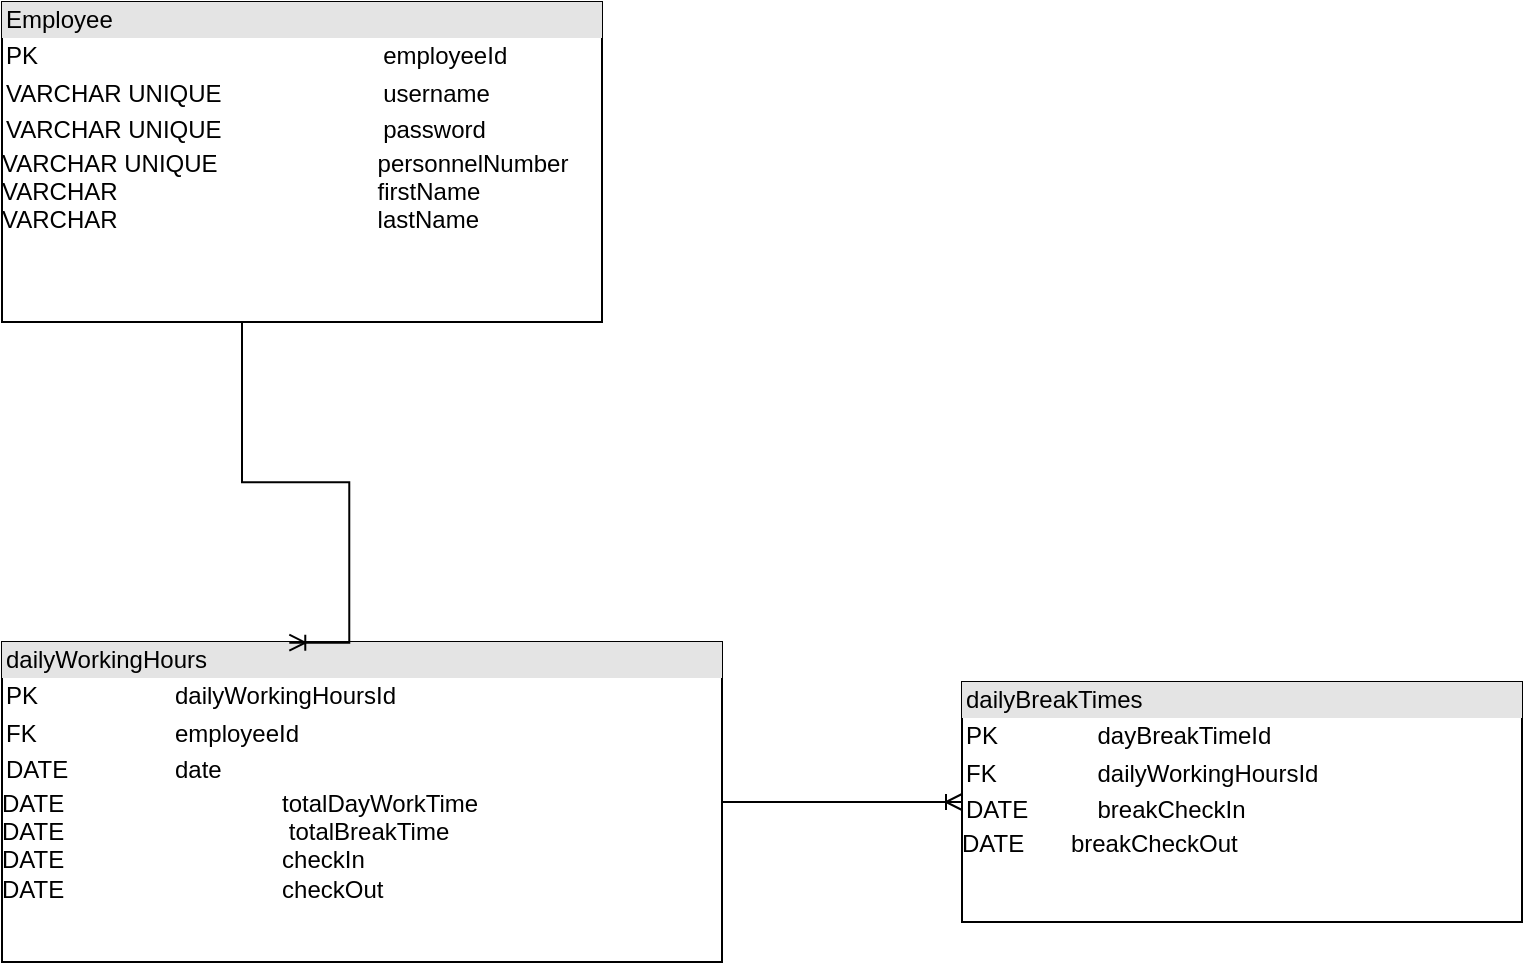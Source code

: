 <mxfile version="16.5.1" type="device"><diagram id="lYhOc_OW8Apbjgn_yY4h" name="Seite-1"><mxGraphModel dx="913" dy="492" grid="1" gridSize="10" guides="1" tooltips="1" connect="1" arrows="1" fold="1" page="1" pageScale="1" pageWidth="827" pageHeight="1169" math="0" shadow="0"><root><mxCell id="0"/><mxCell id="1" parent="0"/><mxCell id="Y-IUrjeSignf7rXEPRe--1" value="&lt;div style=&quot;box-sizing: border-box ; width: 100% ; background: #e4e4e4 ; padding: 2px&quot;&gt;Employee&lt;/div&gt;&lt;table style=&quot;width: 100% ; font-size: 1em&quot; cellpadding=&quot;2&quot; cellspacing=&quot;0&quot;&gt;&lt;tbody&gt;&lt;tr&gt;&lt;td&gt;PK&lt;/td&gt;&lt;td&gt;employeeId&lt;/td&gt;&lt;/tr&gt;&lt;tr&gt;&lt;td&gt;VARCHAR UNIQUE&lt;/td&gt;&lt;td&gt;username&lt;/td&gt;&lt;/tr&gt;&lt;tr&gt;&lt;td&gt;VARCHAR UNIQUE&lt;/td&gt;&lt;td&gt;password&lt;/td&gt;&lt;/tr&gt;&lt;/tbody&gt;&lt;/table&gt;VARCHAR UNIQUE&amp;nbsp; &amp;nbsp; &amp;nbsp; &amp;nbsp; &amp;nbsp; &amp;nbsp; &amp;nbsp; &amp;nbsp; &amp;nbsp; &amp;nbsp; &amp;nbsp; &amp;nbsp; personnelNumber&lt;br&gt;VARCHAR&amp;nbsp; &amp;nbsp; &amp;nbsp; &amp;nbsp; &amp;nbsp; &amp;nbsp; &amp;nbsp; &amp;nbsp; &amp;nbsp; &amp;nbsp; &amp;nbsp; &amp;nbsp; &amp;nbsp; &amp;nbsp; &amp;nbsp; &amp;nbsp; &amp;nbsp; &amp;nbsp; &amp;nbsp; &amp;nbsp;firstName&lt;br&gt;VARCHAR&amp;nbsp; &amp;nbsp; &amp;nbsp; &amp;nbsp; &amp;nbsp; &amp;nbsp; &amp;nbsp; &amp;nbsp; &amp;nbsp; &amp;nbsp; &amp;nbsp; &amp;nbsp; &amp;nbsp; &amp;nbsp; &amp;nbsp; &amp;nbsp; &amp;nbsp; &amp;nbsp; &amp;nbsp; &amp;nbsp;lastName" style="verticalAlign=top;align=left;overflow=fill;html=1;" parent="1" vertex="1"><mxGeometry x="40" y="40" width="300" height="160" as="geometry"/></mxCell><mxCell id="Y-IUrjeSignf7rXEPRe--22" value="&lt;div style=&quot;box-sizing: border-box ; width: 100% ; background: #e4e4e4 ; padding: 2px&quot;&gt;dailyWorkingHours&lt;/div&gt;&lt;table style=&quot;width: 100% ; font-size: 1em&quot; cellpadding=&quot;2&quot; cellspacing=&quot;0&quot;&gt;&lt;tbody&gt;&lt;tr&gt;&lt;td&gt;PK&lt;/td&gt;&lt;td&gt;dailyWorkingHoursId&lt;/td&gt;&lt;/tr&gt;&lt;tr&gt;&lt;td&gt;FK&lt;/td&gt;&lt;td&gt;employeeId&lt;/td&gt;&lt;/tr&gt;&lt;tr&gt;&lt;td&gt;DATE&lt;/td&gt;&lt;td&gt;date&lt;/td&gt;&lt;/tr&gt;&lt;/tbody&gt;&lt;/table&gt;DATE&lt;span style=&quot;white-space: pre&quot;&gt;&#9;&lt;/span&gt;&lt;span style=&quot;white-space: pre&quot;&gt;&#9;&lt;/span&gt;&lt;span style=&quot;white-space: pre&quot;&gt;&#9;&lt;/span&gt;&amp;nbsp; &amp;nbsp; &amp;nbsp; &amp;nbsp; &amp;nbsp; totalDayWorkTime&lt;br&gt;DATE&lt;span style=&quot;white-space: pre&quot;&gt;&#9;&lt;/span&gt;&lt;span style=&quot;white-space: pre&quot;&gt;&#9;&lt;/span&gt;&amp;nbsp; &amp;nbsp; &amp;nbsp; &amp;nbsp; &amp;nbsp; &amp;nbsp; &amp;nbsp; &amp;nbsp; &amp;nbsp; &amp;nbsp;totalBreakTime&lt;br&gt;DATE&lt;span style=&quot;white-space: pre&quot;&gt;&#9;&lt;/span&gt;&lt;span style=&quot;white-space: pre&quot;&gt;&#9;&lt;/span&gt;&lt;span style=&quot;white-space: pre&quot;&gt;&#9;&lt;/span&gt;&amp;nbsp; &amp;nbsp; &amp;nbsp; &amp;nbsp; &amp;nbsp; checkIn&lt;br&gt;DATE&lt;span style=&quot;white-space: pre&quot;&gt;&#9;&lt;/span&gt;&lt;span style=&quot;white-space: pre&quot;&gt;&#9;&lt;/span&gt;&lt;span style=&quot;white-space: pre&quot;&gt;&#9;&lt;/span&gt;&amp;nbsp; &amp;nbsp; &amp;nbsp; &amp;nbsp; &amp;nbsp; checkOut" style="verticalAlign=top;align=left;overflow=fill;html=1;" parent="1" vertex="1"><mxGeometry x="40" y="360" width="360" height="160" as="geometry"/></mxCell><mxCell id="Y-IUrjeSignf7rXEPRe--26" value="&lt;div style=&quot;box-sizing: border-box ; width: 100% ; background: #e4e4e4 ; padding: 2px&quot;&gt;dailyBreakTimes&lt;/div&gt;&lt;table style=&quot;width: 100% ; font-size: 1em&quot; cellpadding=&quot;2&quot; cellspacing=&quot;0&quot;&gt;&lt;tbody&gt;&lt;tr&gt;&lt;td&gt;PK&lt;/td&gt;&lt;td&gt;dayBreakTimeId&lt;/td&gt;&lt;/tr&gt;&lt;tr&gt;&lt;td&gt;FK&lt;/td&gt;&lt;td&gt;dailyWorkingHoursId&lt;/td&gt;&lt;/tr&gt;&lt;tr&gt;&lt;td&gt;DATE&lt;/td&gt;&lt;td&gt;breakCheckIn&lt;br&gt;&lt;/td&gt;&lt;/tr&gt;&lt;/tbody&gt;&lt;/table&gt;&lt;span&gt;DATE&amp;nbsp;&lt;/span&gt;&amp;nbsp; &amp;nbsp; &amp;nbsp; breakCheckOut" style="verticalAlign=top;align=left;overflow=fill;html=1;" parent="1" vertex="1"><mxGeometry x="520" y="380" width="280" height="120" as="geometry"/></mxCell><mxCell id="Y-IUrjeSignf7rXEPRe--27" value="" style="edgeStyle=entityRelationEdgeStyle;fontSize=12;html=1;endArrow=ERoneToMany;rounded=0;exitX=1;exitY=0.5;exitDx=0;exitDy=0;entryX=0;entryY=0.5;entryDx=0;entryDy=0;" parent="1" source="Y-IUrjeSignf7rXEPRe--22" target="Y-IUrjeSignf7rXEPRe--26" edge="1"><mxGeometry width="100" height="100" relative="1" as="geometry"><mxPoint x="470" y="480" as="sourcePoint"/><mxPoint x="570" y="380" as="targetPoint"/></mxGeometry></mxCell><mxCell id="Y-IUrjeSignf7rXEPRe--28" value="" style="edgeStyle=entityRelationEdgeStyle;fontSize=12;html=1;endArrow=ERoneToMany;rounded=0;exitX=0.5;exitY=1;exitDx=0;exitDy=0;entryX=0.399;entryY=0.002;entryDx=0;entryDy=0;entryPerimeter=0;" parent="1" source="Y-IUrjeSignf7rXEPRe--1" target="Y-IUrjeSignf7rXEPRe--22" edge="1"><mxGeometry width="100" height="100" relative="1" as="geometry"><mxPoint x="420" y="270" as="sourcePoint"/><mxPoint x="520" y="170" as="targetPoint"/></mxGeometry></mxCell></root></mxGraphModel></diagram></mxfile>